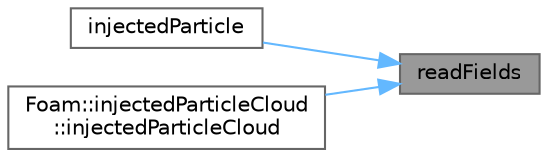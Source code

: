 digraph "readFields"
{
 // LATEX_PDF_SIZE
  bgcolor="transparent";
  edge [fontname=Helvetica,fontsize=10,labelfontname=Helvetica,labelfontsize=10];
  node [fontname=Helvetica,fontsize=10,shape=box,height=0.2,width=0.4];
  rankdir="RL";
  Node1 [id="Node000001",label="readFields",height=0.2,width=0.4,color="gray40", fillcolor="grey60", style="filled", fontcolor="black",tooltip=" "];
  Node1 -> Node2 [id="edge1_Node000001_Node000002",dir="back",color="steelblue1",style="solid",tooltip=" "];
  Node2 [id="Node000002",label="injectedParticle",height=0.2,width=0.4,color="grey40", fillcolor="white", style="filled",URL="$classFoam_1_1injectedParticle.html#ab2b8a50433534f72128892b24b3bdf3a",tooltip=" "];
  Node1 -> Node3 [id="edge2_Node000001_Node000003",dir="back",color="steelblue1",style="solid",tooltip=" "];
  Node3 [id="Node000003",label="Foam::injectedParticleCloud\l::injectedParticleCloud",height=0.2,width=0.4,color="grey40", fillcolor="white", style="filled",URL="$classFoam_1_1injectedParticleCloud.html#a1489f65d51941e94754cb24f04c1d47a",tooltip=" "];
}
